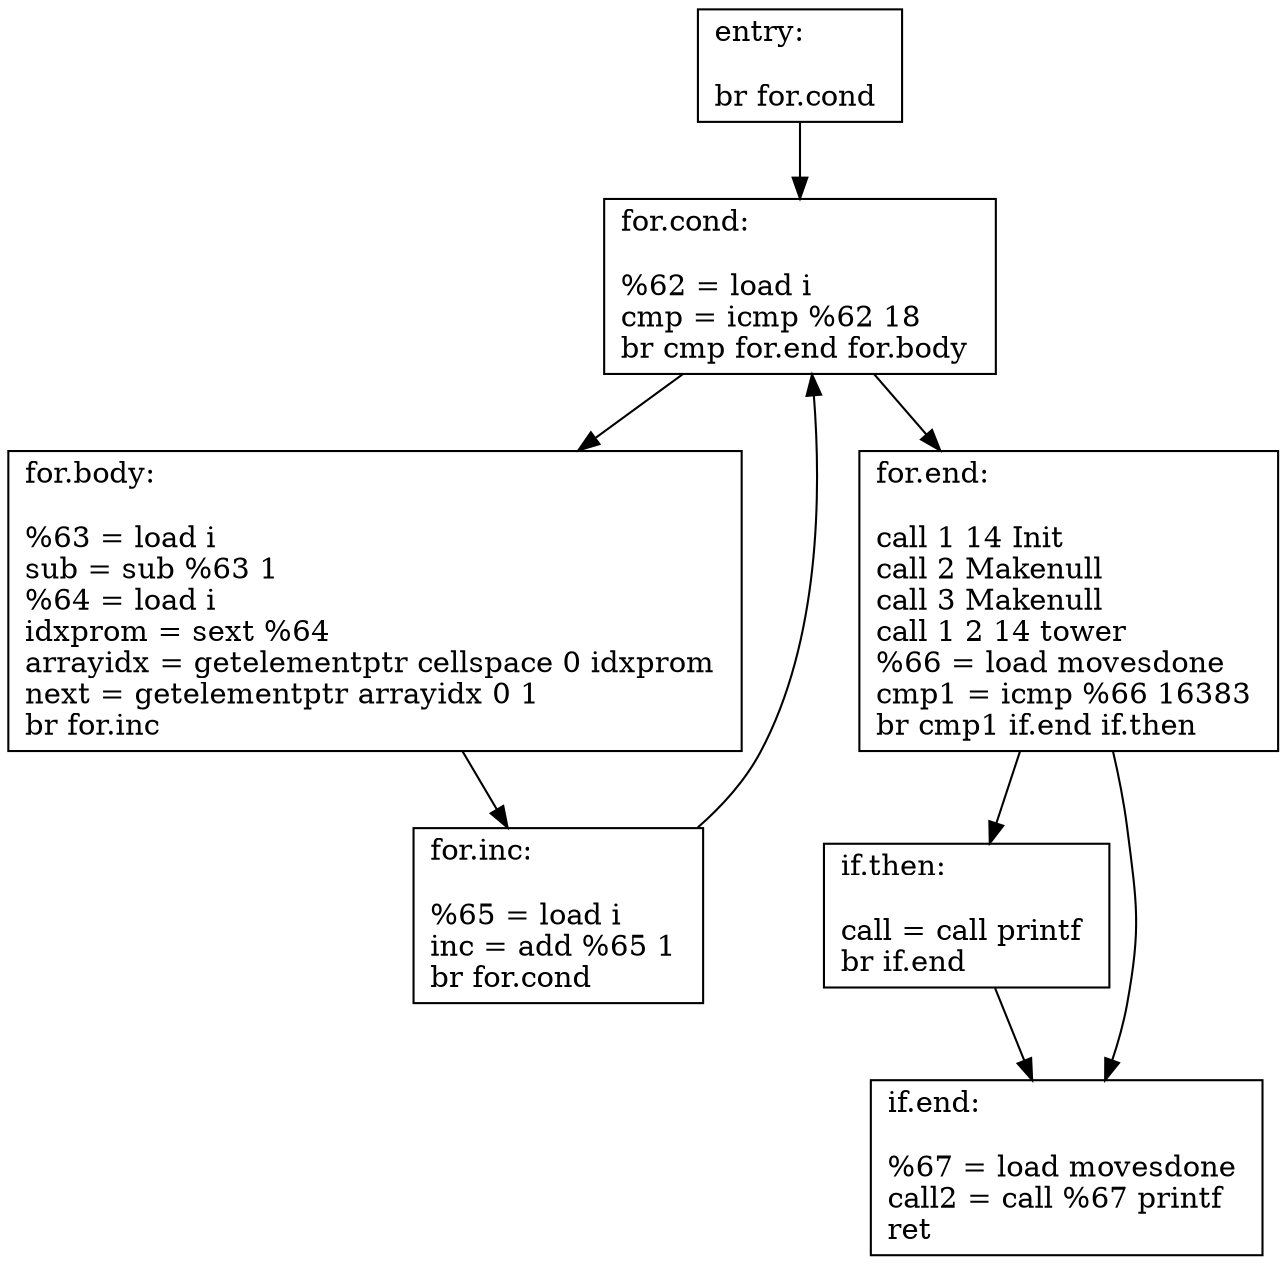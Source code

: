 digraph "CFG for 'Towers' function" {
	entry[shape=record,
		label="{entry:\l\l
			br for.cond \l
		}"
	];
	entry -> forcond;
	forcond[shape=record,
		label="{for.cond:\l\l
			%62 = load i \l
			cmp = icmp %62 18 \l
			br cmp for.end for.body \l
		}"
	];
	forcond -> forbody;
	forcond -> forend;
	forbody[shape=record,
		label="{for.body:\l\l
			%63 = load i \l
			sub = sub %63 1 \l
			%64 = load i \l
			idxprom = sext %64 \l
			arrayidx = getelementptr cellspace 0 idxprom \l
			next = getelementptr arrayidx 0 1 \l
			br for.inc \l
		}"
	];
	forbody -> forinc;
	forinc[shape=record,
		label="{for.inc:\l\l
			%65 = load i \l
			inc = add %65 1 \l
			br for.cond \l
		}"
	];
	forinc -> forcond;
	forend[shape=record,
		label="{for.end:\l\l
			call 1 14 Init \l
			call 2 Makenull \l
			call 3 Makenull \l
			call 1 2 14 tower \l
			%66 = load movesdone \l
			cmp1 = icmp %66 16383 \l
			br cmp1 if.end if.then \l
		}"
	];
	forend -> ifthen;
	forend -> ifend;
	ifthen[shape=record,
		label="{if.then:\l\l
			call = call printf \l
			br if.end \l
		}"
	];
	ifthen -> ifend;
	ifend[shape=record,
		label="{if.end:\l\l
			%67 = load movesdone \l
			call2 = call %67 printf \l
			ret \l
		}"
	];
}
